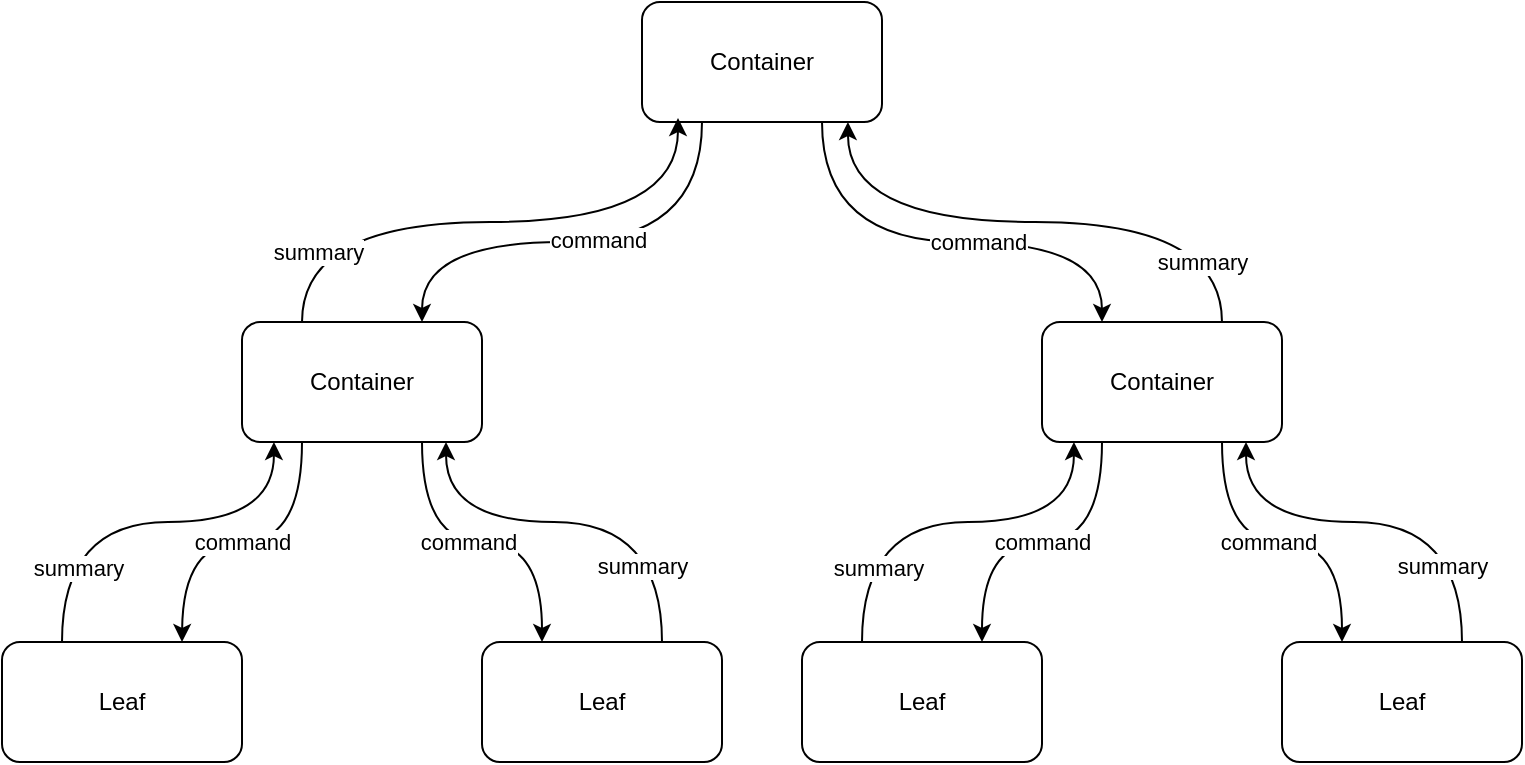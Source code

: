 <mxfile version="14.6.13" type="device"><diagram id="oeSmjWJjjuEbDQpZaDvy" name="Page-1"><mxGraphModel dx="1106" dy="778" grid="1" gridSize="10" guides="1" tooltips="1" connect="1" arrows="1" fold="1" page="1" pageScale="1" pageWidth="1100" pageHeight="850" math="0" shadow="0"><root><mxCell id="0"/><mxCell id="1" parent="0"/><mxCell id="kgzkQZX7m_noPq5Uzhpb-33" style="edgeStyle=orthogonalEdgeStyle;curved=1;orthogonalLoop=1;jettySize=auto;html=1;exitX=0.25;exitY=1;exitDx=0;exitDy=0;entryX=0.75;entryY=0;entryDx=0;entryDy=0;" edge="1" parent="1" source="kgzkQZX7m_noPq5Uzhpb-1" target="kgzkQZX7m_noPq5Uzhpb-2"><mxGeometry relative="1" as="geometry"><Array as="points"><mxPoint x="390" y="200"/><mxPoint x="250" y="200"/></Array></mxGeometry></mxCell><mxCell id="kgzkQZX7m_noPq5Uzhpb-34" value="command" style="edgeLabel;html=1;align=center;verticalAlign=middle;resizable=0;points=[];" vertex="1" connectable="0" parent="kgzkQZX7m_noPq5Uzhpb-33"><mxGeometry x="-0.067" y="-1" relative="1" as="geometry"><mxPoint as="offset"/></mxGeometry></mxCell><mxCell id="kgzkQZX7m_noPq5Uzhpb-35" style="edgeStyle=orthogonalEdgeStyle;curved=1;orthogonalLoop=1;jettySize=auto;html=1;exitX=0.75;exitY=1;exitDx=0;exitDy=0;entryX=0.25;entryY=0;entryDx=0;entryDy=0;" edge="1" parent="1" source="kgzkQZX7m_noPq5Uzhpb-1" target="kgzkQZX7m_noPq5Uzhpb-26"><mxGeometry relative="1" as="geometry"><Array as="points"><mxPoint x="450" y="200"/><mxPoint x="590" y="200"/></Array></mxGeometry></mxCell><mxCell id="kgzkQZX7m_noPq5Uzhpb-38" value="command" style="edgeLabel;html=1;align=center;verticalAlign=middle;resizable=0;points=[];" vertex="1" connectable="0" parent="kgzkQZX7m_noPq5Uzhpb-35"><mxGeometry x="0.15" relative="1" as="geometry"><mxPoint as="offset"/></mxGeometry></mxCell><mxCell id="kgzkQZX7m_noPq5Uzhpb-1" value="Container" style="rounded=1;whiteSpace=wrap;html=1;" vertex="1" parent="1"><mxGeometry x="360" y="80" width="120" height="60" as="geometry"/></mxCell><mxCell id="kgzkQZX7m_noPq5Uzhpb-6" value="command" style="edgeStyle=orthogonalEdgeStyle;orthogonalLoop=1;jettySize=auto;html=1;exitX=0.25;exitY=1;exitDx=0;exitDy=0;entryX=0.75;entryY=0;entryDx=0;entryDy=0;curved=1;" edge="1" parent="1" source="kgzkQZX7m_noPq5Uzhpb-2"><mxGeometry relative="1" as="geometry"><mxPoint x="130" y="400" as="targetPoint"/></mxGeometry></mxCell><mxCell id="kgzkQZX7m_noPq5Uzhpb-7" style="edgeStyle=orthogonalEdgeStyle;orthogonalLoop=1;jettySize=auto;html=1;exitX=0.75;exitY=1;exitDx=0;exitDy=0;entryX=0.25;entryY=0;entryDx=0;entryDy=0;curved=1;" edge="1" parent="1" source="kgzkQZX7m_noPq5Uzhpb-2" target="kgzkQZX7m_noPq5Uzhpb-5"><mxGeometry relative="1" as="geometry"/></mxCell><mxCell id="kgzkQZX7m_noPq5Uzhpb-13" value="command" style="edgeLabel;html=1;align=center;verticalAlign=middle;resizable=0;points=[];" vertex="1" connectable="0" parent="kgzkQZX7m_noPq5Uzhpb-7"><mxGeometry x="-0.087" relative="1" as="geometry"><mxPoint as="offset"/></mxGeometry></mxCell><mxCell id="kgzkQZX7m_noPq5Uzhpb-15" style="edgeStyle=orthogonalEdgeStyle;curved=1;orthogonalLoop=1;jettySize=auto;html=1;exitX=0.25;exitY=0;exitDx=0;exitDy=0;entryX=0.15;entryY=0.967;entryDx=0;entryDy=0;entryPerimeter=0;" edge="1" parent="1" source="kgzkQZX7m_noPq5Uzhpb-2" target="kgzkQZX7m_noPq5Uzhpb-1"><mxGeometry relative="1" as="geometry"/></mxCell><mxCell id="kgzkQZX7m_noPq5Uzhpb-17" value="summary" style="edgeLabel;html=1;align=center;verticalAlign=middle;resizable=0;points=[];" vertex="1" connectable="0" parent="kgzkQZX7m_noPq5Uzhpb-15"><mxGeometry x="-0.76" y="-8" relative="1" as="geometry"><mxPoint as="offset"/></mxGeometry></mxCell><mxCell id="kgzkQZX7m_noPq5Uzhpb-2" value="Container" style="rounded=1;whiteSpace=wrap;html=1;" vertex="1" parent="1"><mxGeometry x="160" y="240" width="120" height="60" as="geometry"/></mxCell><mxCell id="kgzkQZX7m_noPq5Uzhpb-8" style="edgeStyle=orthogonalEdgeStyle;orthogonalLoop=1;jettySize=auto;html=1;exitX=0.25;exitY=0;exitDx=0;exitDy=0;entryX=0.133;entryY=1;entryDx=0;entryDy=0;entryPerimeter=0;curved=1;" edge="1" parent="1" target="kgzkQZX7m_noPq5Uzhpb-2"><mxGeometry relative="1" as="geometry"><mxPoint x="70" y="400" as="sourcePoint"/><Array as="points"><mxPoint x="70" y="340"/><mxPoint x="176" y="340"/></Array></mxGeometry></mxCell><mxCell id="kgzkQZX7m_noPq5Uzhpb-11" value="summary" style="edgeLabel;html=1;align=center;verticalAlign=middle;resizable=0;points=[];" vertex="1" connectable="0" parent="kgzkQZX7m_noPq5Uzhpb-8"><mxGeometry x="-0.641" y="-8" relative="1" as="geometry"><mxPoint as="offset"/></mxGeometry></mxCell><mxCell id="kgzkQZX7m_noPq5Uzhpb-4" value="Leaf" style="rounded=1;whiteSpace=wrap;html=1;" vertex="1" parent="1"><mxGeometry x="40" y="400" width="120" height="60" as="geometry"/></mxCell><mxCell id="kgzkQZX7m_noPq5Uzhpb-9" style="edgeStyle=orthogonalEdgeStyle;orthogonalLoop=1;jettySize=auto;html=1;exitX=0.75;exitY=0;exitDx=0;exitDy=0;entryX=0.85;entryY=1;entryDx=0;entryDy=0;entryPerimeter=0;curved=1;" edge="1" parent="1" source="kgzkQZX7m_noPq5Uzhpb-5" target="kgzkQZX7m_noPq5Uzhpb-2"><mxGeometry relative="1" as="geometry"><Array as="points"><mxPoint x="370" y="340"/><mxPoint x="262" y="340"/></Array></mxGeometry></mxCell><mxCell id="kgzkQZX7m_noPq5Uzhpb-10" value="summary" style="edgeLabel;html=1;align=center;verticalAlign=middle;resizable=0;points=[];" vertex="1" connectable="0" parent="kgzkQZX7m_noPq5Uzhpb-9"><mxGeometry x="-0.635" y="10" relative="1" as="geometry"><mxPoint as="offset"/></mxGeometry></mxCell><mxCell id="kgzkQZX7m_noPq5Uzhpb-5" value="Leaf" style="rounded=1;whiteSpace=wrap;html=1;" vertex="1" parent="1"><mxGeometry x="280" y="400" width="120" height="60" as="geometry"/></mxCell><mxCell id="kgzkQZX7m_noPq5Uzhpb-23" value="command" style="edgeStyle=orthogonalEdgeStyle;orthogonalLoop=1;jettySize=auto;html=1;exitX=0.25;exitY=1;exitDx=0;exitDy=0;entryX=0.75;entryY=0;entryDx=0;entryDy=0;curved=1;" edge="1" parent="1" source="kgzkQZX7m_noPq5Uzhpb-26" target="kgzkQZX7m_noPq5Uzhpb-29"><mxGeometry relative="1" as="geometry"/></mxCell><mxCell id="kgzkQZX7m_noPq5Uzhpb-24" style="edgeStyle=orthogonalEdgeStyle;orthogonalLoop=1;jettySize=auto;html=1;exitX=0.75;exitY=1;exitDx=0;exitDy=0;entryX=0.25;entryY=0;entryDx=0;entryDy=0;curved=1;" edge="1" parent="1" source="kgzkQZX7m_noPq5Uzhpb-26" target="kgzkQZX7m_noPq5Uzhpb-32"><mxGeometry relative="1" as="geometry"/></mxCell><mxCell id="kgzkQZX7m_noPq5Uzhpb-25" value="command" style="edgeLabel;html=1;align=center;verticalAlign=middle;resizable=0;points=[];" vertex="1" connectable="0" parent="kgzkQZX7m_noPq5Uzhpb-24"><mxGeometry x="-0.087" relative="1" as="geometry"><mxPoint as="offset"/></mxGeometry></mxCell><mxCell id="kgzkQZX7m_noPq5Uzhpb-36" style="edgeStyle=orthogonalEdgeStyle;curved=1;orthogonalLoop=1;jettySize=auto;html=1;exitX=0.75;exitY=0;exitDx=0;exitDy=0;entryX=0.858;entryY=1;entryDx=0;entryDy=0;entryPerimeter=0;" edge="1" parent="1" source="kgzkQZX7m_noPq5Uzhpb-26" target="kgzkQZX7m_noPq5Uzhpb-1"><mxGeometry relative="1" as="geometry"/></mxCell><mxCell id="kgzkQZX7m_noPq5Uzhpb-37" value="summary" style="edgeLabel;html=1;align=center;verticalAlign=middle;resizable=0;points=[];" vertex="1" connectable="0" parent="kgzkQZX7m_noPq5Uzhpb-36"><mxGeometry x="-0.101" relative="1" as="geometry"><mxPoint x="69" y="20" as="offset"/></mxGeometry></mxCell><mxCell id="kgzkQZX7m_noPq5Uzhpb-26" value="Container" style="rounded=1;whiteSpace=wrap;html=1;" vertex="1" parent="1"><mxGeometry x="560" y="240" width="120" height="60" as="geometry"/></mxCell><mxCell id="kgzkQZX7m_noPq5Uzhpb-27" style="edgeStyle=orthogonalEdgeStyle;orthogonalLoop=1;jettySize=auto;html=1;exitX=0.25;exitY=0;exitDx=0;exitDy=0;entryX=0.133;entryY=1;entryDx=0;entryDy=0;entryPerimeter=0;curved=1;" edge="1" parent="1" source="kgzkQZX7m_noPq5Uzhpb-29" target="kgzkQZX7m_noPq5Uzhpb-26"><mxGeometry relative="1" as="geometry"><Array as="points"><mxPoint x="470" y="340"/><mxPoint x="576" y="340"/></Array></mxGeometry></mxCell><mxCell id="kgzkQZX7m_noPq5Uzhpb-28" value="summary" style="edgeLabel;html=1;align=center;verticalAlign=middle;resizable=0;points=[];" vertex="1" connectable="0" parent="kgzkQZX7m_noPq5Uzhpb-27"><mxGeometry x="-0.641" y="-8" relative="1" as="geometry"><mxPoint as="offset"/></mxGeometry></mxCell><mxCell id="kgzkQZX7m_noPq5Uzhpb-29" value="Leaf" style="rounded=1;whiteSpace=wrap;html=1;" vertex="1" parent="1"><mxGeometry x="440" y="400" width="120" height="60" as="geometry"/></mxCell><mxCell id="kgzkQZX7m_noPq5Uzhpb-30" style="edgeStyle=orthogonalEdgeStyle;orthogonalLoop=1;jettySize=auto;html=1;exitX=0.75;exitY=0;exitDx=0;exitDy=0;entryX=0.85;entryY=1;entryDx=0;entryDy=0;entryPerimeter=0;curved=1;" edge="1" parent="1" source="kgzkQZX7m_noPq5Uzhpb-32" target="kgzkQZX7m_noPq5Uzhpb-26"><mxGeometry relative="1" as="geometry"><Array as="points"><mxPoint x="770" y="340"/><mxPoint x="662" y="340"/></Array></mxGeometry></mxCell><mxCell id="kgzkQZX7m_noPq5Uzhpb-31" value="summary" style="edgeLabel;html=1;align=center;verticalAlign=middle;resizable=0;points=[];" vertex="1" connectable="0" parent="kgzkQZX7m_noPq5Uzhpb-30"><mxGeometry x="-0.635" y="10" relative="1" as="geometry"><mxPoint as="offset"/></mxGeometry></mxCell><mxCell id="kgzkQZX7m_noPq5Uzhpb-32" value="Leaf" style="rounded=1;whiteSpace=wrap;html=1;" vertex="1" parent="1"><mxGeometry x="680" y="400" width="120" height="60" as="geometry"/></mxCell></root></mxGraphModel></diagram></mxfile>